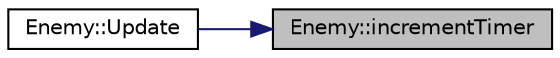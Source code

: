 digraph "Enemy::incrementTimer"
{
 // LATEX_PDF_SIZE
  edge [fontname="Helvetica",fontsize="10",labelfontname="Helvetica",labelfontsize="10"];
  node [fontname="Helvetica",fontsize="10",shape=record];
  rankdir="RL";
  Node1 [label="Enemy::incrementTimer",height=0.2,width=0.4,color="black", fillcolor="grey75", style="filled", fontcolor="black",tooltip="increments the timer value"];
  Node1 -> Node2 [dir="back",color="midnightblue",fontsize="10",style="solid",fontname="Helvetica"];
  Node2 [label="Enemy::Update",height=0.2,width=0.4,color="black", fillcolor="white", style="filled",URL="$class_enemy.html#aaa82099578cf100fadda6c2d87c8e076",tooltip="Updates the game object with functionality."];
}
